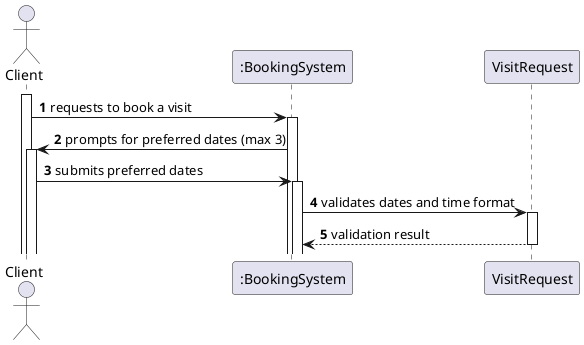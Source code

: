 @startuml
autoactivate on
autonumber

actor "Client" as Client
participant ":BookingSystem" as BookingSystem
participant "VisitRequest" as VisitRequest

activate Client

Client -> BookingSystem: requests to book a visit
BookingSystem -> Client: prompts for preferred dates (max 3)

Client -> BookingSystem: submits preferred dates
BookingSystem -> VisitRequest: validates dates and time format
VisitRequest --> BookingSystem: validation result
@enduml
